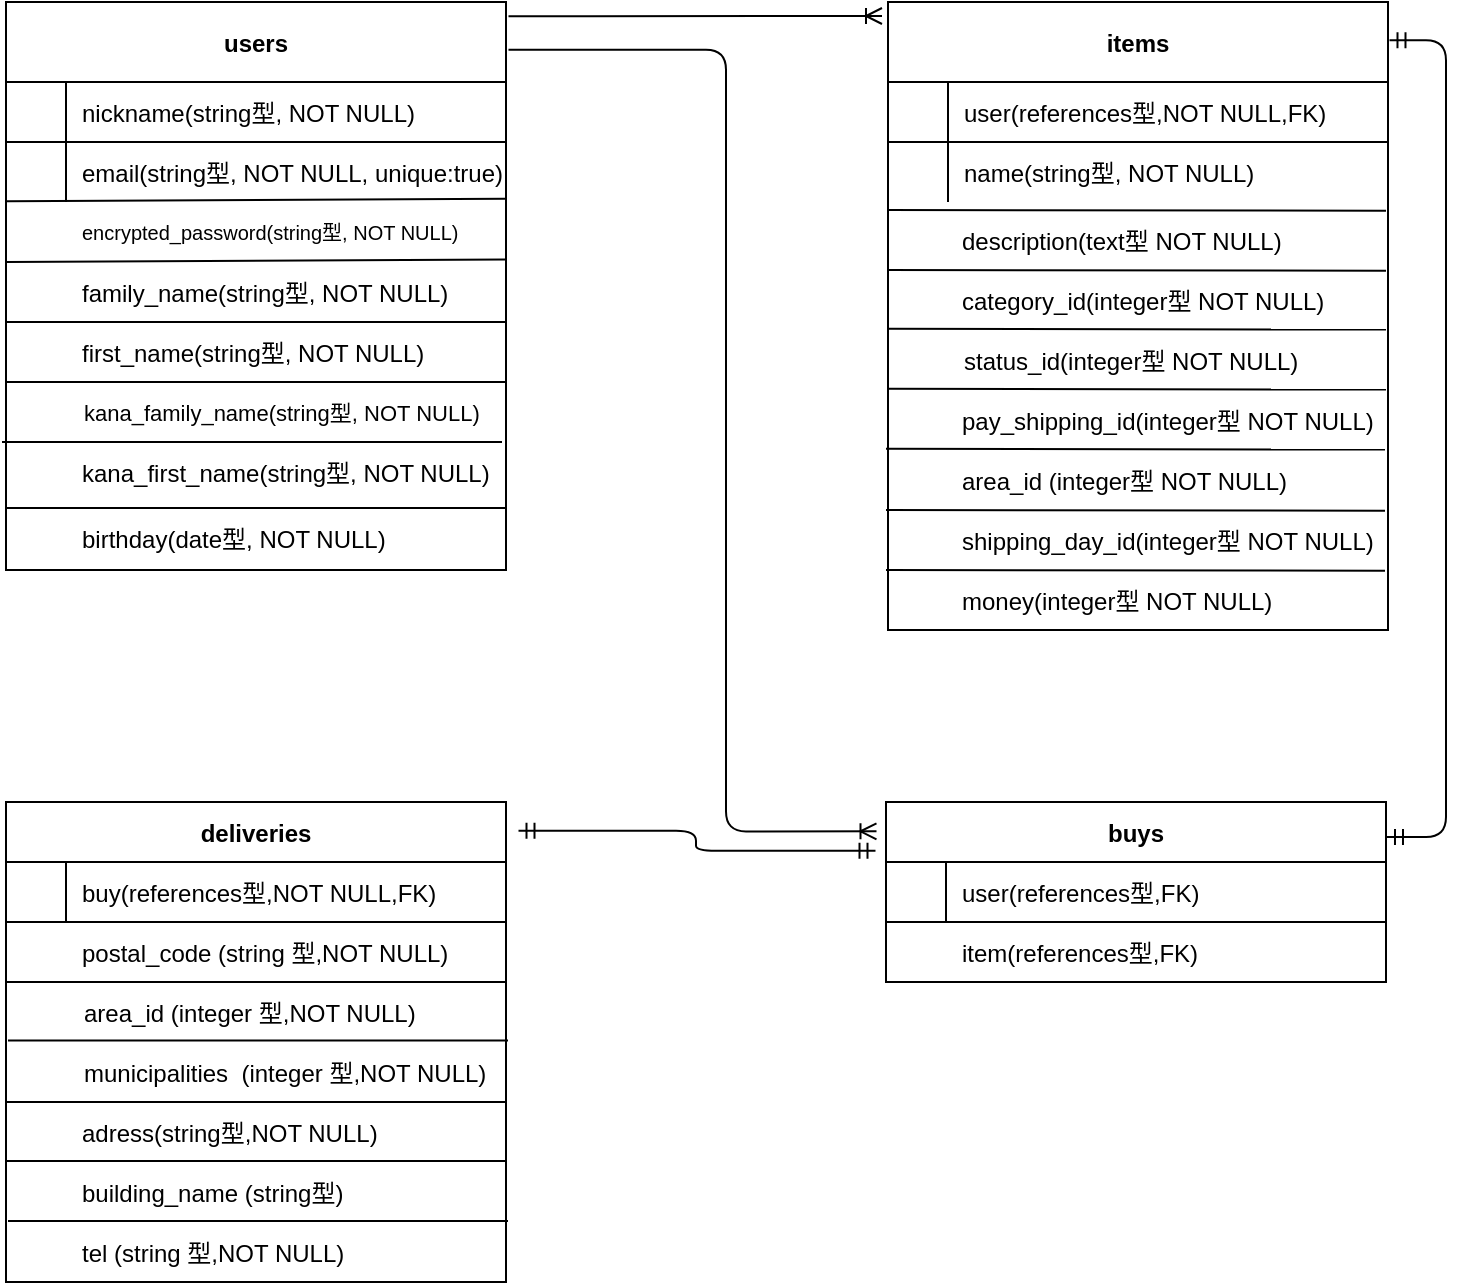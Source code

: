 <mxfile version="14.7.7" type="github">
  <diagram id="R2lEEEUBdFMjLlhIrx00" name="Page-1">
    <mxGraphModel dx="1577" dy="880" grid="0" gridSize="10" guides="1" tooltips="1" connect="1" arrows="1" fold="1" page="1" pageScale="1" pageWidth="850" pageHeight="1100" math="0" shadow="0" extFonts="Permanent Marker^https://fonts.googleapis.com/css?family=Permanent+Marker">
      <root>
        <mxCell id="0" />
        <mxCell id="1" parent="0" />
        <mxCell id="H412TmEmDFPn9tSRBHbm-42" value="items" style="shape=table;startSize=40;container=1;collapsible=1;childLayout=tableLayout;fixedRows=1;rowLines=0;fontStyle=1;align=center;resizeLast=1;" vertex="1" parent="1">
          <mxGeometry x="561" y="120" width="250" height="314" as="geometry">
            <mxRectangle x="120" y="120" width="100" height="30" as="alternateBounds" />
          </mxGeometry>
        </mxCell>
        <mxCell id="H412TmEmDFPn9tSRBHbm-43" value="" style="shape=partialRectangle;collapsible=0;dropTarget=0;pointerEvents=0;fillColor=none;points=[[0,0.5],[1,0.5]];portConstraint=eastwest;top=0;left=0;right=0;bottom=1;" vertex="1" parent="H412TmEmDFPn9tSRBHbm-42">
          <mxGeometry y="40" width="250" height="30" as="geometry" />
        </mxCell>
        <mxCell id="H412TmEmDFPn9tSRBHbm-44" value="" style="shape=partialRectangle;overflow=hidden;connectable=0;fillColor=none;top=0;left=0;bottom=0;right=0;fontStyle=1;" vertex="1" parent="H412TmEmDFPn9tSRBHbm-43">
          <mxGeometry width="30" height="30" as="geometry" />
        </mxCell>
        <mxCell id="H412TmEmDFPn9tSRBHbm-45" value="user(references型,NOT NULL,FK)" style="shape=partialRectangle;overflow=hidden;connectable=0;fillColor=none;top=0;left=0;bottom=0;right=0;align=left;spacingLeft=6;fontStyle=0;" vertex="1" parent="H412TmEmDFPn9tSRBHbm-43">
          <mxGeometry x="30" width="220" height="30" as="geometry" />
        </mxCell>
        <mxCell id="H412TmEmDFPn9tSRBHbm-46" value="" style="shape=partialRectangle;collapsible=0;dropTarget=0;pointerEvents=0;fillColor=none;points=[[0,0.5],[1,0.5]];portConstraint=eastwest;top=0;left=0;right=0;bottom=0;fontStyle=0" vertex="1" parent="H412TmEmDFPn9tSRBHbm-42">
          <mxGeometry y="70" width="250" height="30" as="geometry" />
        </mxCell>
        <mxCell id="H412TmEmDFPn9tSRBHbm-47" value="" style="shape=partialRectangle;overflow=hidden;connectable=0;fillColor=none;top=0;left=0;bottom=0;right=0;fontStyle=0" vertex="1" parent="H412TmEmDFPn9tSRBHbm-46">
          <mxGeometry width="30" height="30" as="geometry" />
        </mxCell>
        <mxCell id="H412TmEmDFPn9tSRBHbm-48" value="name(string型, NOT NULL)" style="shape=partialRectangle;overflow=hidden;connectable=0;fillColor=none;top=0;left=0;bottom=0;right=0;align=left;spacingLeft=6;fontStyle=0" vertex="1" parent="H412TmEmDFPn9tSRBHbm-46">
          <mxGeometry x="30" width="220" height="30" as="geometry" />
        </mxCell>
        <mxCell id="H412TmEmDFPn9tSRBHbm-28" value="" style="edgeStyle=orthogonalEdgeStyle;fontSize=12;html=1;endArrow=ERmandOne;startArrow=ERmandOne;exitX=1.002;exitY=0.194;exitDx=0;exitDy=0;exitPerimeter=0;entryX=1.003;entryY=0.061;entryDx=0;entryDy=0;entryPerimeter=0;" edge="1" parent="1" source="C-vyLk0tnHw3VtMMgP7b-13" target="H412TmEmDFPn9tSRBHbm-42">
          <mxGeometry width="100" height="100" relative="1" as="geometry">
            <mxPoint x="870" y="530" as="sourcePoint" />
            <mxPoint x="1090" y="142" as="targetPoint" />
            <Array as="points">
              <mxPoint x="840" y="537" />
              <mxPoint x="840" y="139" />
            </Array>
          </mxGeometry>
        </mxCell>
        <mxCell id="C-vyLk0tnHw3VtMMgP7b-13" value="buys" style="shape=table;startSize=30;container=1;collapsible=1;childLayout=tableLayout;fixedRows=1;rowLines=0;fontStyle=1;align=center;resizeLast=1;" parent="1" vertex="1">
          <mxGeometry x="560" y="520" width="250" height="90" as="geometry" />
        </mxCell>
        <mxCell id="C-vyLk0tnHw3VtMMgP7b-14" value="" style="shape=partialRectangle;collapsible=0;dropTarget=0;pointerEvents=0;fillColor=none;points=[[0,0.5],[1,0.5]];portConstraint=eastwest;top=0;left=0;right=0;bottom=1;fontStyle=0" parent="C-vyLk0tnHw3VtMMgP7b-13" vertex="1">
          <mxGeometry y="30" width="250" height="30" as="geometry" />
        </mxCell>
        <mxCell id="C-vyLk0tnHw3VtMMgP7b-15" value="" style="shape=partialRectangle;overflow=hidden;connectable=0;fillColor=none;top=0;left=0;bottom=0;right=0;fontStyle=0;" parent="C-vyLk0tnHw3VtMMgP7b-14" vertex="1">
          <mxGeometry width="30" height="30" as="geometry" />
        </mxCell>
        <mxCell id="C-vyLk0tnHw3VtMMgP7b-16" value="user(references型,FK)" style="shape=partialRectangle;overflow=hidden;connectable=0;fillColor=none;top=0;left=0;bottom=0;right=0;align=left;spacingLeft=6;fontStyle=0;" parent="C-vyLk0tnHw3VtMMgP7b-14" vertex="1">
          <mxGeometry x="30" width="220" height="30" as="geometry" />
        </mxCell>
        <mxCell id="C-vyLk0tnHw3VtMMgP7b-23" value="users" style="shape=table;startSize=40;container=1;collapsible=1;childLayout=tableLayout;fixedRows=1;rowLines=0;fontStyle=1;align=center;resizeLast=1;" parent="1" vertex="1">
          <mxGeometry x="120" y="120" width="250" height="284" as="geometry">
            <mxRectangle x="120" y="120" width="100" height="30" as="alternateBounds" />
          </mxGeometry>
        </mxCell>
        <mxCell id="C-vyLk0tnHw3VtMMgP7b-24" value="" style="shape=partialRectangle;collapsible=0;dropTarget=0;pointerEvents=0;fillColor=none;points=[[0,0.5],[1,0.5]];portConstraint=eastwest;top=0;left=0;right=0;bottom=1;" parent="C-vyLk0tnHw3VtMMgP7b-23" vertex="1">
          <mxGeometry y="40" width="250" height="30" as="geometry" />
        </mxCell>
        <mxCell id="C-vyLk0tnHw3VtMMgP7b-25" value="" style="shape=partialRectangle;overflow=hidden;connectable=0;fillColor=none;top=0;left=0;bottom=0;right=0;fontStyle=1;" parent="C-vyLk0tnHw3VtMMgP7b-24" vertex="1">
          <mxGeometry width="30" height="30" as="geometry" />
        </mxCell>
        <mxCell id="C-vyLk0tnHw3VtMMgP7b-26" value="nickname(string型, NOT NULL)" style="shape=partialRectangle;overflow=hidden;connectable=0;fillColor=none;top=0;left=0;bottom=0;right=0;align=left;spacingLeft=6;fontStyle=0;" parent="C-vyLk0tnHw3VtMMgP7b-24" vertex="1">
          <mxGeometry x="30" width="220" height="30" as="geometry" />
        </mxCell>
        <mxCell id="C-vyLk0tnHw3VtMMgP7b-27" value="" style="shape=partialRectangle;collapsible=0;dropTarget=0;pointerEvents=0;fillColor=none;points=[[0,0.5],[1,0.5]];portConstraint=eastwest;top=0;left=0;right=0;bottom=0;fontStyle=0" parent="C-vyLk0tnHw3VtMMgP7b-23" vertex="1">
          <mxGeometry y="70" width="250" height="30" as="geometry" />
        </mxCell>
        <mxCell id="C-vyLk0tnHw3VtMMgP7b-28" value="" style="shape=partialRectangle;overflow=hidden;connectable=0;fillColor=none;top=0;left=0;bottom=0;right=0;fontStyle=0" parent="C-vyLk0tnHw3VtMMgP7b-27" vertex="1">
          <mxGeometry width="30" height="30" as="geometry" />
        </mxCell>
        <mxCell id="C-vyLk0tnHw3VtMMgP7b-29" value="email(string型, NOT NULL, unique:true)" style="shape=partialRectangle;overflow=hidden;connectable=0;fillColor=none;top=0;left=0;bottom=0;right=0;align=left;spacingLeft=6;fontStyle=0" parent="C-vyLk0tnHw3VtMMgP7b-27" vertex="1">
          <mxGeometry x="30" width="220" height="30" as="geometry" />
        </mxCell>
        <mxCell id="0YlRyo2HI5OGu8f5OUhc-1" value="" style="shape=partialRectangle;collapsible=0;dropTarget=0;pointerEvents=0;fillColor=none;points=[[0,0.5],[1,0.5]];portConstraint=eastwest;top=0;left=0;right=0;bottom=0;fontStyle=0;fontSize=7;" parent="1" vertex="1">
          <mxGeometry x="120" y="220" width="250" height="30" as="geometry" />
        </mxCell>
        <mxCell id="0YlRyo2HI5OGu8f5OUhc-3" value="encrypted_password(string型, NOT NULL)" style="shape=partialRectangle;overflow=hidden;connectable=0;fillColor=none;top=0;left=0;bottom=0;right=0;align=left;spacingLeft=6;fontStyle=0;fontSize=10;" parent="0YlRyo2HI5OGu8f5OUhc-1" vertex="1">
          <mxGeometry x="30" width="220" height="30" as="geometry" />
        </mxCell>
        <mxCell id="0YlRyo2HI5OGu8f5OUhc-7" value="" style="endArrow=none;html=1;exitX=0.002;exitY=-0.013;exitDx=0;exitDy=0;exitPerimeter=0;entryX=1;entryY=-0.053;entryDx=0;entryDy=0;entryPerimeter=0;fontStyle=0" parent="1" source="0YlRyo2HI5OGu8f5OUhc-1" target="0YlRyo2HI5OGu8f5OUhc-1" edge="1">
          <mxGeometry width="50" height="50" relative="1" as="geometry">
            <mxPoint x="260" y="270" as="sourcePoint" />
            <mxPoint x="310" y="220" as="targetPoint" />
          </mxGeometry>
        </mxCell>
        <mxCell id="0YlRyo2HI5OGu8f5OUhc-8" value="" style="endArrow=none;html=1;exitX=0.002;exitY=-0.013;exitDx=0;exitDy=0;exitPerimeter=0;entryX=1;entryY=-0.053;entryDx=0;entryDy=0;entryPerimeter=0;fontStyle=0" parent="1" edge="1">
          <mxGeometry width="50" height="50" relative="1" as="geometry">
            <mxPoint x="120.5" y="250" as="sourcePoint" />
            <mxPoint x="370" y="248.8" as="targetPoint" />
          </mxGeometry>
        </mxCell>
        <mxCell id="0YlRyo2HI5OGu8f5OUhc-9" value="family_name(string型, NOT NULL)" style="shape=partialRectangle;overflow=hidden;connectable=0;fillColor=none;top=0;left=0;bottom=0;right=0;align=left;spacingLeft=6;fontStyle=0;" parent="1" vertex="1">
          <mxGeometry x="150" y="250" width="220" height="30" as="geometry" />
        </mxCell>
        <mxCell id="0YlRyo2HI5OGu8f5OUhc-10" value="" style="endArrow=none;html=1;" parent="1" edge="1">
          <mxGeometry width="50" height="50" relative="1" as="geometry">
            <mxPoint x="120" y="280" as="sourcePoint" />
            <mxPoint x="370" y="280" as="targetPoint" />
          </mxGeometry>
        </mxCell>
        <mxCell id="0YlRyo2HI5OGu8f5OUhc-11" value="first_name(string型, NOT NULL)" style="shape=partialRectangle;overflow=hidden;connectable=0;fillColor=none;top=0;left=0;bottom=0;right=0;align=left;spacingLeft=6;fontStyle=0;" parent="1" vertex="1">
          <mxGeometry x="150" y="280" width="220" height="30" as="geometry" />
        </mxCell>
        <mxCell id="0YlRyo2HI5OGu8f5OUhc-12" value="" style="endArrow=none;html=1;" parent="1" edge="1">
          <mxGeometry width="50" height="50" relative="1" as="geometry">
            <mxPoint x="120" y="310" as="sourcePoint" />
            <mxPoint x="370" y="310" as="targetPoint" />
          </mxGeometry>
        </mxCell>
        <mxCell id="0YlRyo2HI5OGu8f5OUhc-13" value="birthday(date型, NOT NULL)" style="shape=partialRectangle;overflow=hidden;connectable=0;fillColor=none;top=0;left=0;bottom=0;right=0;align=left;spacingLeft=6;fontStyle=0;" parent="1" vertex="1">
          <mxGeometry x="150" y="373" width="220" height="30" as="geometry" />
        </mxCell>
        <mxCell id="0YlRyo2HI5OGu8f5OUhc-80" value="deliveries" style="shape=table;startSize=30;container=1;collapsible=1;childLayout=tableLayout;fixedRows=1;rowLines=0;fontStyle=1;align=center;resizeLast=1;" parent="1" vertex="1">
          <mxGeometry x="120" y="520" width="250" height="240" as="geometry" />
        </mxCell>
        <mxCell id="0YlRyo2HI5OGu8f5OUhc-81" value="" style="shape=partialRectangle;collapsible=0;dropTarget=0;pointerEvents=0;fillColor=none;points=[[0,0.5],[1,0.5]];portConstraint=eastwest;top=0;left=0;right=0;bottom=1;fontStyle=0" parent="0YlRyo2HI5OGu8f5OUhc-80" vertex="1">
          <mxGeometry y="30" width="250" height="30" as="geometry" />
        </mxCell>
        <mxCell id="0YlRyo2HI5OGu8f5OUhc-82" value="" style="shape=partialRectangle;overflow=hidden;connectable=0;fillColor=none;top=0;left=0;bottom=0;right=0;fontStyle=0;" parent="0YlRyo2HI5OGu8f5OUhc-81" vertex="1">
          <mxGeometry width="30" height="30" as="geometry" />
        </mxCell>
        <mxCell id="0YlRyo2HI5OGu8f5OUhc-83" value="" style="shape=partialRectangle;overflow=hidden;connectable=0;fillColor=none;top=0;left=0;bottom=0;right=0;align=left;spacingLeft=6;fontStyle=0;" parent="0YlRyo2HI5OGu8f5OUhc-81" vertex="1">
          <mxGeometry x="30" width="220" height="30" as="geometry" />
        </mxCell>
        <mxCell id="0YlRyo2HI5OGu8f5OUhc-114" value="buy(references型,NOT NULL,FK)" style="shape=partialRectangle;overflow=hidden;connectable=0;fillColor=none;top=0;left=0;bottom=0;right=0;align=left;spacingLeft=6;fontStyle=0" parent="1" vertex="1">
          <mxGeometry x="150" y="550" width="220" height="30" as="geometry" />
        </mxCell>
        <mxCell id="0YlRyo2HI5OGu8f5OUhc-116" value="adress(string型,NOT NULL)" style="shape=partialRectangle;overflow=hidden;connectable=0;fillColor=none;top=0;left=0;bottom=0;right=0;align=left;spacingLeft=6;fontSize=12;fontStyle=0" parent="1" vertex="1">
          <mxGeometry x="150" y="670" width="220" height="30" as="geometry" />
        </mxCell>
        <mxCell id="0YlRyo2HI5OGu8f5OUhc-117" value="kana_first_name(string型, NOT NULL)" style="shape=partialRectangle;overflow=hidden;connectable=0;fillColor=none;top=0;left=0;bottom=0;right=0;align=left;spacingLeft=6;fontStyle=0;" parent="1" vertex="1">
          <mxGeometry x="150" y="340" width="220" height="30" as="geometry" />
        </mxCell>
        <mxCell id="0YlRyo2HI5OGu8f5OUhc-118" value="" style="endArrow=none;html=1;" parent="1" edge="1">
          <mxGeometry width="50" height="50" relative="1" as="geometry">
            <mxPoint x="118" y="340" as="sourcePoint" />
            <mxPoint x="368" y="340" as="targetPoint" />
          </mxGeometry>
        </mxCell>
        <mxCell id="0YlRyo2HI5OGu8f5OUhc-119" value="kana_family_name(string型, NOT NULL)" style="shape=partialRectangle;overflow=hidden;connectable=0;fillColor=none;top=0;left=0;bottom=0;right=0;align=left;spacingLeft=6;fontStyle=0;fontSize=11;" parent="1" vertex="1">
          <mxGeometry x="151" y="310" width="220" height="30" as="geometry" />
        </mxCell>
        <mxCell id="0YlRyo2HI5OGu8f5OUhc-120" value="" style="endArrow=none;html=1;" parent="1" edge="1">
          <mxGeometry width="50" height="50" relative="1" as="geometry">
            <mxPoint x="120" y="373" as="sourcePoint" />
            <mxPoint x="370" y="373" as="targetPoint" />
          </mxGeometry>
        </mxCell>
        <mxCell id="0YlRyo2HI5OGu8f5OUhc-129" value="" style="endArrow=none;html=1;fontSize=12;fontStyle=0" parent="1" edge="1">
          <mxGeometry width="50" height="50" relative="1" as="geometry">
            <mxPoint x="120" y="610" as="sourcePoint" />
            <mxPoint x="370" y="610" as="targetPoint" />
          </mxGeometry>
        </mxCell>
        <mxCell id="0YlRyo2HI5OGu8f5OUhc-130" value="postal_code (string 型,NOT NULL)" style="shape=partialRectangle;overflow=hidden;connectable=0;fillColor=none;top=0;left=0;bottom=0;right=0;align=left;spacingLeft=6;fontStyle=0;fontSize=12;" parent="1" vertex="1">
          <mxGeometry x="150" y="580" width="220" height="30" as="geometry" />
        </mxCell>
        <mxCell id="0YlRyo2HI5OGu8f5OUhc-131" value="area_id (integer  型,NOT NULL)" style="shape=partialRectangle;overflow=hidden;connectable=0;fillColor=none;top=0;left=0;bottom=0;right=0;align=left;spacingLeft=6;fontStyle=0;fontSize=12;" parent="1" vertex="1">
          <mxGeometry x="151" y="610" width="220" height="30" as="geometry" />
        </mxCell>
        <mxCell id="0YlRyo2HI5OGu8f5OUhc-132" value="" style="endArrow=none;html=1;fontSize=12;fontStyle=0" parent="1" edge="1">
          <mxGeometry width="50" height="50" relative="1" as="geometry">
            <mxPoint x="121.0" y="639.31" as="sourcePoint" />
            <mxPoint x="371.0" y="639.31" as="targetPoint" />
          </mxGeometry>
        </mxCell>
        <mxCell id="0YlRyo2HI5OGu8f5OUhc-133" value="municipalities   (integer  型,NOT NULL)" style="shape=partialRectangle;overflow=hidden;connectable=0;fillColor=none;top=0;left=0;bottom=0;right=0;align=left;spacingLeft=6;fontStyle=0;fontSize=12;" parent="1" vertex="1">
          <mxGeometry x="151" y="640" width="220" height="30" as="geometry" />
        </mxCell>
        <mxCell id="0YlRyo2HI5OGu8f5OUhc-134" value="" style="endArrow=none;html=1;fontSize=12;fontStyle=0" parent="1" edge="1">
          <mxGeometry width="50" height="50" relative="1" as="geometry">
            <mxPoint x="120" y="670" as="sourcePoint" />
            <mxPoint x="370.0" y="670" as="targetPoint" />
          </mxGeometry>
        </mxCell>
        <mxCell id="0YlRyo2HI5OGu8f5OUhc-135" value="" style="endArrow=none;html=1;fontSize=12;fontStyle=0" parent="1" edge="1">
          <mxGeometry width="50" height="50" relative="1" as="geometry">
            <mxPoint x="120" y="699.52" as="sourcePoint" />
            <mxPoint x="370.0" y="699.52" as="targetPoint" />
          </mxGeometry>
        </mxCell>
        <mxCell id="0YlRyo2HI5OGu8f5OUhc-136" value="building_name (string型)" style="shape=partialRectangle;overflow=hidden;connectable=0;fillColor=none;top=0;left=0;bottom=0;right=0;align=left;spacingLeft=6;fontSize=12;fontStyle=0" parent="1" vertex="1">
          <mxGeometry x="150" y="700" width="220" height="30" as="geometry" />
        </mxCell>
        <mxCell id="0YlRyo2HI5OGu8f5OUhc-137" value="" style="endArrow=none;html=1;fontSize=12;fontStyle=0" parent="1" edge="1">
          <mxGeometry width="50" height="50" relative="1" as="geometry">
            <mxPoint x="121" y="729.52" as="sourcePoint" />
            <mxPoint x="371.0" y="729.52" as="targetPoint" />
          </mxGeometry>
        </mxCell>
        <mxCell id="0YlRyo2HI5OGu8f5OUhc-138" value="tel (string 型,NOT NULL)" style="shape=partialRectangle;overflow=hidden;connectable=0;fillColor=none;top=0;left=0;bottom=0;right=0;align=left;spacingLeft=6;fontSize=12;fontStyle=0" parent="1" vertex="1">
          <mxGeometry x="150" y="730" width="220" height="30" as="geometry" />
        </mxCell>
        <mxCell id="0YlRyo2HI5OGu8f5OUhc-142" value="item(references型,FK)" style="shape=partialRectangle;overflow=hidden;connectable=0;fillColor=none;top=0;left=0;bottom=0;right=0;align=left;spacingLeft=6;fontStyle=0;" parent="1" vertex="1">
          <mxGeometry x="590" y="580" width="220" height="30" as="geometry" />
        </mxCell>
        <mxCell id="H412TmEmDFPn9tSRBHbm-14" value="category_id(integer型 NOT NULL)" style="shape=partialRectangle;overflow=hidden;connectable=0;fillColor=none;top=0;left=0;bottom=0;right=0;align=left;spacingLeft=6;fontStyle=0;" vertex="1" parent="1">
          <mxGeometry x="590" y="254" width="220" height="30" as="geometry" />
        </mxCell>
        <mxCell id="H412TmEmDFPn9tSRBHbm-15" value="" style="endArrow=none;html=1;entryX=1.002;entryY=1.044;entryDx=0;entryDy=0;entryPerimeter=0;fontStyle=0" edge="1" parent="1">
          <mxGeometry width="50" height="50" relative="1" as="geometry">
            <mxPoint x="560.5" y="283.43" as="sourcePoint" />
            <mxPoint x="810" y="283.794" as="targetPoint" />
          </mxGeometry>
        </mxCell>
        <mxCell id="H412TmEmDFPn9tSRBHbm-16" value="status_id(integer型 NOT NULL)" style="shape=partialRectangle;overflow=hidden;connectable=0;fillColor=none;top=0;left=0;bottom=0;right=0;align=left;spacingLeft=6;fontStyle=0;" vertex="1" parent="1">
          <mxGeometry x="591" y="284" width="220" height="30" as="geometry" />
        </mxCell>
        <mxCell id="H412TmEmDFPn9tSRBHbm-17" value="" style="endArrow=none;html=1;entryX=1.002;entryY=1.044;entryDx=0;entryDy=0;entryPerimeter=0;fontStyle=0" edge="1" parent="1">
          <mxGeometry width="50" height="50" relative="1" as="geometry">
            <mxPoint x="560.5" y="313.43" as="sourcePoint" />
            <mxPoint x="810" y="313.794" as="targetPoint" />
          </mxGeometry>
        </mxCell>
        <mxCell id="H412TmEmDFPn9tSRBHbm-18" value="pay_shipping_id(integer型 NOT NULL)" style="shape=partialRectangle;overflow=hidden;connectable=0;fillColor=none;top=0;left=0;bottom=0;right=0;align=left;spacingLeft=6;fontStyle=0;" vertex="1" parent="1">
          <mxGeometry x="590" y="314" width="220" height="30" as="geometry" />
        </mxCell>
        <mxCell id="H412TmEmDFPn9tSRBHbm-19" value="" style="endArrow=none;html=1;entryX=1.002;entryY=1.044;entryDx=0;entryDy=0;entryPerimeter=0;fontStyle=0" edge="1" parent="1">
          <mxGeometry width="50" height="50" relative="1" as="geometry">
            <mxPoint x="560" y="343.43" as="sourcePoint" />
            <mxPoint x="809.5" y="343.794" as="targetPoint" />
          </mxGeometry>
        </mxCell>
        <mxCell id="H412TmEmDFPn9tSRBHbm-20" value="area_id (integer型 NOT NULL)" style="shape=partialRectangle;overflow=hidden;connectable=0;fillColor=none;top=0;left=0;bottom=0;right=0;align=left;spacingLeft=6;fontStyle=0;" vertex="1" parent="1">
          <mxGeometry x="590" y="344" width="220" height="30" as="geometry" />
        </mxCell>
        <mxCell id="H412TmEmDFPn9tSRBHbm-21" value="shipping_day_id(integer型 NOT NULL)" style="shape=partialRectangle;overflow=hidden;connectable=0;fillColor=none;top=0;left=0;bottom=0;right=0;align=left;spacingLeft=6;fontStyle=0;" vertex="1" parent="1">
          <mxGeometry x="590" y="374" width="220" height="30" as="geometry" />
        </mxCell>
        <mxCell id="H412TmEmDFPn9tSRBHbm-22" value="" style="endArrow=none;html=1;entryX=1.002;entryY=1.044;entryDx=0;entryDy=0;entryPerimeter=0;fontStyle=0" edge="1" parent="1">
          <mxGeometry width="50" height="50" relative="1" as="geometry">
            <mxPoint x="560" y="374.0" as="sourcePoint" />
            <mxPoint x="809.5" y="374.364" as="targetPoint" />
          </mxGeometry>
        </mxCell>
        <mxCell id="H412TmEmDFPn9tSRBHbm-23" value="" style="endArrow=none;html=1;entryX=1.002;entryY=1.044;entryDx=0;entryDy=0;entryPerimeter=0;fontStyle=0" edge="1" parent="1">
          <mxGeometry width="50" height="50" relative="1" as="geometry">
            <mxPoint x="560" y="404.0" as="sourcePoint" />
            <mxPoint x="809.5" y="404.364" as="targetPoint" />
          </mxGeometry>
        </mxCell>
        <mxCell id="H412TmEmDFPn9tSRBHbm-24" value="money(integer型 NOT NULL)" style="shape=partialRectangle;overflow=hidden;connectable=0;fillColor=none;top=0;left=0;bottom=0;right=0;align=left;spacingLeft=6;fontStyle=0;" vertex="1" parent="1">
          <mxGeometry x="590" y="404" width="220" height="30" as="geometry" />
        </mxCell>
        <mxCell id="H412TmEmDFPn9tSRBHbm-25" value="" style="edgeStyle=entityRelationEdgeStyle;fontSize=12;html=1;endArrow=ERoneToMany;exitX=1.005;exitY=0.025;exitDx=0;exitDy=0;exitPerimeter=0;" edge="1" parent="1" source="C-vyLk0tnHw3VtMMgP7b-23">
          <mxGeometry width="100" height="100" relative="1" as="geometry">
            <mxPoint x="375" y="130" as="sourcePoint" />
            <mxPoint x="558" y="127" as="targetPoint" />
          </mxGeometry>
        </mxCell>
        <mxCell id="H412TmEmDFPn9tSRBHbm-27" value="" style="edgeStyle=orthogonalEdgeStyle;fontSize=12;html=1;endArrow=ERoneToMany;exitX=1.005;exitY=0.084;exitDx=0;exitDy=0;exitPerimeter=0;entryX=-0.019;entryY=0.163;entryDx=0;entryDy=0;entryPerimeter=0;" edge="1" parent="1" source="C-vyLk0tnHw3VtMMgP7b-23" target="C-vyLk0tnHw3VtMMgP7b-13">
          <mxGeometry width="100" height="100" relative="1" as="geometry">
            <mxPoint x="376" y="200.64" as="sourcePoint" />
            <mxPoint x="560" y="200.003" as="targetPoint" />
            <Array as="points">
              <mxPoint x="480" y="144" />
              <mxPoint x="480" y="535" />
            </Array>
          </mxGeometry>
        </mxCell>
        <mxCell id="H412TmEmDFPn9tSRBHbm-29" value="" style="edgeStyle=orthogonalEdgeStyle;fontSize=12;html=1;endArrow=ERmandOne;startArrow=ERmandOne;entryX=-0.021;entryY=-0.186;entryDx=0;entryDy=0;entryPerimeter=0;exitX=1.025;exitY=0.06;exitDx=0;exitDy=0;exitPerimeter=0;" edge="1" parent="1" source="0YlRyo2HI5OGu8f5OUhc-80" target="C-vyLk0tnHw3VtMMgP7b-14">
          <mxGeometry width="100" height="100" relative="1" as="geometry">
            <mxPoint x="540" y="780" as="sourcePoint" />
            <mxPoint x="540" y="382.926" as="targetPoint" />
          </mxGeometry>
        </mxCell>
        <mxCell id="H412TmEmDFPn9tSRBHbm-31" value="description(text型 NOT NULL)" style="shape=partialRectangle;overflow=hidden;connectable=0;fillColor=none;top=0;left=0;bottom=0;right=0;align=left;spacingLeft=6;fontStyle=0;" vertex="1" parent="1">
          <mxGeometry x="590" y="224" width="220" height="30" as="geometry" />
        </mxCell>
        <mxCell id="H412TmEmDFPn9tSRBHbm-32" value="" style="endArrow=none;html=1;entryX=1.002;entryY=1.044;entryDx=0;entryDy=0;entryPerimeter=0;fontStyle=0" edge="1" parent="1">
          <mxGeometry width="50" height="50" relative="1" as="geometry">
            <mxPoint x="560.5" y="224" as="sourcePoint" />
            <mxPoint x="810" y="224.364" as="targetPoint" />
          </mxGeometry>
        </mxCell>
        <mxCell id="H412TmEmDFPn9tSRBHbm-49" value="" style="endArrow=none;html=1;entryX=1.002;entryY=1.044;entryDx=0;entryDy=0;entryPerimeter=0;fontStyle=0" edge="1" parent="1">
          <mxGeometry width="50" height="50" relative="1" as="geometry">
            <mxPoint x="560.5" y="254.0" as="sourcePoint" />
            <mxPoint x="810" y="254.364" as="targetPoint" />
          </mxGeometry>
        </mxCell>
      </root>
    </mxGraphModel>
  </diagram>
</mxfile>
